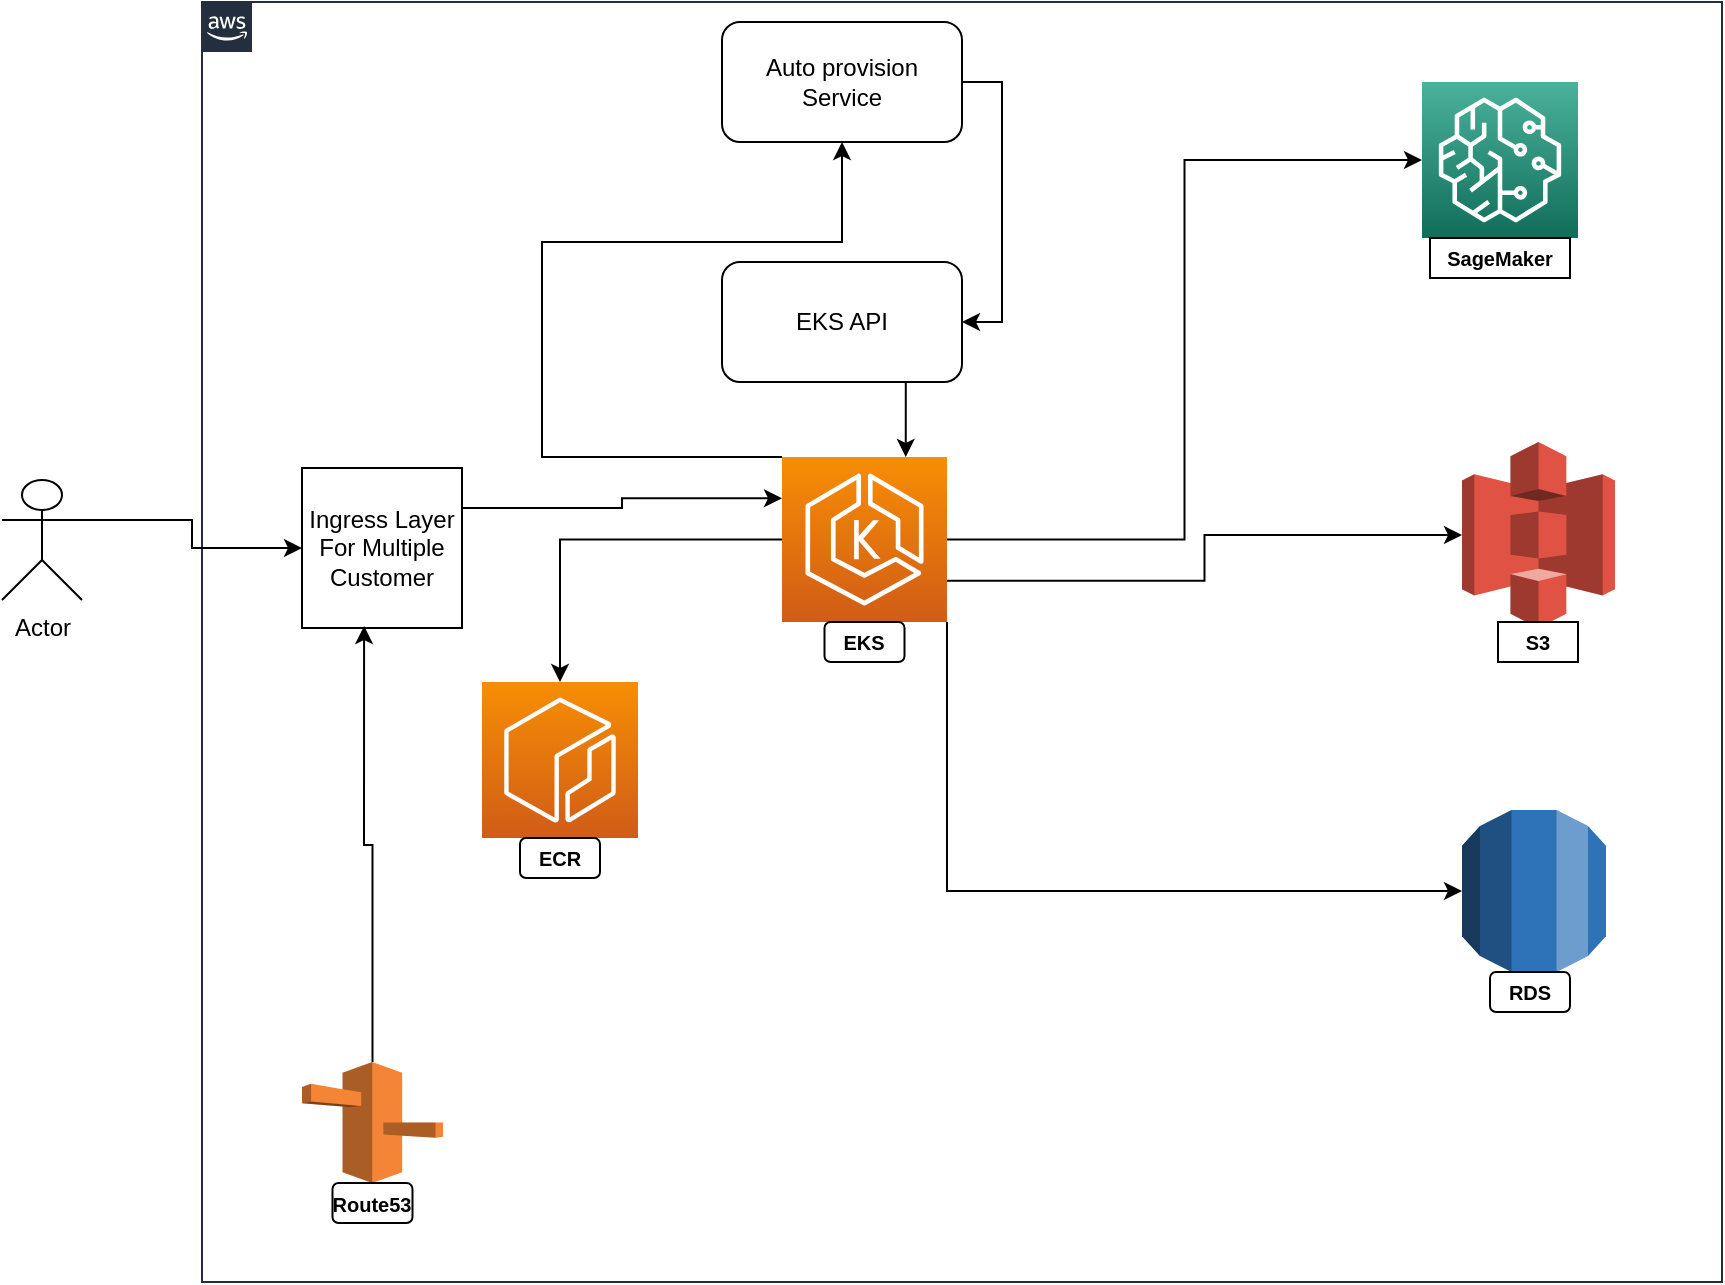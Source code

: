 <mxfile version="14.4.4" type="github">
  <diagram id="Ht1M8jgEwFfnCIfOTk4-" name="Page-1">
    <mxGraphModel dx="1186" dy="614" grid="1" gridSize="10" guides="1" tooltips="1" connect="1" arrows="1" fold="1" page="1" pageScale="1" pageWidth="1169" pageHeight="827" math="0" shadow="0">
      <root>
        <mxCell id="0" />
        <mxCell id="1" parent="0" />
        <mxCell id="UEzPUAAOIrF-is8g5C7q-205" value="" style="points=[[0,0],[0.25,0],[0.5,0],[0.75,0],[1,0],[1,0.25],[1,0.5],[1,0.75],[1,1],[0.75,1],[0.5,1],[0.25,1],[0,1],[0,0.75],[0,0.5],[0,0.25]];outlineConnect=0;gradientColor=none;html=1;whiteSpace=wrap;fontSize=12;fontStyle=0;shape=mxgraph.aws4.group;grIcon=mxgraph.aws4.group_aws_cloud_alt;strokeColor=#232F3E;fillColor=none;verticalAlign=top;align=left;spacingLeft=30;fontColor=#232F3E;dashed=0;labelBackgroundColor=#ffffff;" parent="1" vertex="1">
          <mxGeometry x="110" y="10" width="760" height="640" as="geometry" />
        </mxCell>
        <mxCell id="2Uq6SuIbr6Cx3AYgGHMR-1" value="" style="points=[[0,0,0],[0.25,0,0],[0.5,0,0],[0.75,0,0],[1,0,0],[0,1,0],[0.25,1,0],[0.5,1,0],[0.75,1,0],[1,1,0],[0,0.25,0],[0,0.5,0],[0,0.75,0],[1,0.25,0],[1,0.5,0],[1,0.75,0]];outlineConnect=0;fontColor=#232F3E;gradientColor=#F78E04;gradientDirection=north;fillColor=#D05C17;strokeColor=#ffffff;dashed=0;verticalLabelPosition=bottom;verticalAlign=top;align=center;html=1;fontSize=12;fontStyle=0;aspect=fixed;shape=mxgraph.aws4.resourceIcon;resIcon=mxgraph.aws4.ecr;" vertex="1" parent="1">
          <mxGeometry x="250" y="350" width="78" height="78" as="geometry" />
        </mxCell>
        <mxCell id="2Uq6SuIbr6Cx3AYgGHMR-4" style="edgeStyle=orthogonalEdgeStyle;rounded=0;orthogonalLoop=1;jettySize=auto;html=1;" edge="1" parent="1" source="2Uq6SuIbr6Cx3AYgGHMR-2" target="2Uq6SuIbr6Cx3AYgGHMR-1">
          <mxGeometry relative="1" as="geometry" />
        </mxCell>
        <mxCell id="2Uq6SuIbr6Cx3AYgGHMR-6" style="edgeStyle=orthogonalEdgeStyle;rounded=0;orthogonalLoop=1;jettySize=auto;html=1;entryX=0;entryY=0.5;entryDx=0;entryDy=0;entryPerimeter=0;" edge="1" parent="1" source="2Uq6SuIbr6Cx3AYgGHMR-2" target="2Uq6SuIbr6Cx3AYgGHMR-5">
          <mxGeometry relative="1" as="geometry" />
        </mxCell>
        <mxCell id="2Uq6SuIbr6Cx3AYgGHMR-8" style="edgeStyle=orthogonalEdgeStyle;rounded=0;orthogonalLoop=1;jettySize=auto;html=1;exitX=1;exitY=0.75;exitDx=0;exitDy=0;exitPerimeter=0;entryX=0;entryY=0.5;entryDx=0;entryDy=0;entryPerimeter=0;" edge="1" parent="1" source="2Uq6SuIbr6Cx3AYgGHMR-2" target="2Uq6SuIbr6Cx3AYgGHMR-7">
          <mxGeometry relative="1" as="geometry" />
        </mxCell>
        <mxCell id="2Uq6SuIbr6Cx3AYgGHMR-20" style="edgeStyle=orthogonalEdgeStyle;rounded=0;orthogonalLoop=1;jettySize=auto;html=1;exitX=0;exitY=0;exitDx=0;exitDy=0;exitPerimeter=0;" edge="1" parent="1" source="2Uq6SuIbr6Cx3AYgGHMR-2" target="2Uq6SuIbr6Cx3AYgGHMR-18">
          <mxGeometry relative="1" as="geometry">
            <Array as="points">
              <mxPoint x="280" y="238" />
              <mxPoint x="280" y="130" />
              <mxPoint x="430" y="130" />
            </Array>
          </mxGeometry>
        </mxCell>
        <mxCell id="2Uq6SuIbr6Cx3AYgGHMR-24" style="edgeStyle=orthogonalEdgeStyle;rounded=0;orthogonalLoop=1;jettySize=auto;html=1;exitX=1;exitY=1;exitDx=0;exitDy=0;exitPerimeter=0;entryX=0;entryY=0.5;entryDx=0;entryDy=0;entryPerimeter=0;" edge="1" parent="1" source="2Uq6SuIbr6Cx3AYgGHMR-2" target="2Uq6SuIbr6Cx3AYgGHMR-23">
          <mxGeometry relative="1" as="geometry" />
        </mxCell>
        <mxCell id="2Uq6SuIbr6Cx3AYgGHMR-2" value="" style="points=[[0,0,0],[0.25,0,0],[0.5,0,0],[0.75,0,0],[1,0,0],[0,1,0],[0.25,1,0],[0.5,1,0],[0.75,1,0],[1,1,0],[0,0.25,0],[0,0.5,0],[0,0.75,0],[1,0.25,0],[1,0.5,0],[1,0.75,0]];outlineConnect=0;fontColor=#232F3E;gradientColor=#F78E04;gradientDirection=north;fillColor=#D05C17;strokeColor=#ffffff;dashed=0;verticalLabelPosition=bottom;verticalAlign=top;align=center;html=1;fontSize=12;fontStyle=0;aspect=fixed;shape=mxgraph.aws4.resourceIcon;resIcon=mxgraph.aws4.eks;" vertex="1" parent="1">
          <mxGeometry x="400" y="237.5" width="82.5" height="82.5" as="geometry" />
        </mxCell>
        <mxCell id="2Uq6SuIbr6Cx3AYgGHMR-5" value="" style="points=[[0,0,0],[0.25,0,0],[0.5,0,0],[0.75,0,0],[1,0,0],[0,1,0],[0.25,1,0],[0.5,1,0],[0.75,1,0],[1,1,0],[0,0.25,0],[0,0.5,0],[0,0.75,0],[1,0.25,0],[1,0.5,0],[1,0.75,0]];outlineConnect=0;fontColor=#232F3E;gradientColor=#4AB29A;gradientDirection=north;fillColor=#116D5B;strokeColor=#ffffff;dashed=0;verticalLabelPosition=bottom;verticalAlign=top;align=center;html=1;fontSize=12;fontStyle=0;aspect=fixed;shape=mxgraph.aws4.resourceIcon;resIcon=mxgraph.aws4.sagemaker;" vertex="1" parent="1">
          <mxGeometry x="720" y="50" width="78" height="78" as="geometry" />
        </mxCell>
        <mxCell id="2Uq6SuIbr6Cx3AYgGHMR-7" value="" style="outlineConnect=0;dashed=0;verticalLabelPosition=bottom;verticalAlign=top;align=center;html=1;shape=mxgraph.aws3.s3;fillColor=#E05243;gradientColor=none;" vertex="1" parent="1">
          <mxGeometry x="740" y="230" width="76.5" height="93" as="geometry" />
        </mxCell>
        <mxCell id="2Uq6SuIbr6Cx3AYgGHMR-9" value="" style="text;html=1;strokeColor=none;fillColor=none;align=center;verticalAlign=middle;whiteSpace=wrap;rounded=0;" vertex="1" parent="1">
          <mxGeometry x="460" y="200" width="40" height="20" as="geometry" />
        </mxCell>
        <mxCell id="2Uq6SuIbr6Cx3AYgGHMR-10" value="&lt;font size=&quot;1&quot;&gt;&lt;b&gt;ECR&lt;/b&gt;&lt;/font&gt;" style="rounded=1;whiteSpace=wrap;html=1;" vertex="1" parent="1">
          <mxGeometry x="269" y="428" width="40" height="20" as="geometry" />
        </mxCell>
        <mxCell id="2Uq6SuIbr6Cx3AYgGHMR-13" value="&lt;font size=&quot;1&quot;&gt;&lt;b&gt;EKS&lt;/b&gt;&lt;/font&gt;" style="rounded=1;whiteSpace=wrap;html=1;" vertex="1" parent="1">
          <mxGeometry x="421.25" y="320" width="40" height="20" as="geometry" />
        </mxCell>
        <mxCell id="2Uq6SuIbr6Cx3AYgGHMR-14" value="&lt;font size=&quot;1&quot;&gt;&lt;b&gt;S3&lt;/b&gt;&lt;/font&gt;" style="rounded=1;whiteSpace=wrap;html=1;arcSize=0;" vertex="1" parent="1">
          <mxGeometry x="758" y="320" width="40" height="20" as="geometry" />
        </mxCell>
        <mxCell id="2Uq6SuIbr6Cx3AYgGHMR-15" value="&lt;font size=&quot;1&quot;&gt;&lt;b&gt;SageMaker&lt;/b&gt;&lt;/font&gt;" style="rounded=1;whiteSpace=wrap;html=1;arcSize=0;" vertex="1" parent="1">
          <mxGeometry x="724" y="128" width="70" height="20" as="geometry" />
        </mxCell>
        <mxCell id="2Uq6SuIbr6Cx3AYgGHMR-21" style="edgeStyle=orthogonalEdgeStyle;rounded=0;orthogonalLoop=1;jettySize=auto;html=1;exitX=1;exitY=0.5;exitDx=0;exitDy=0;entryX=1;entryY=0.5;entryDx=0;entryDy=0;" edge="1" parent="1" source="2Uq6SuIbr6Cx3AYgGHMR-18" target="2Uq6SuIbr6Cx3AYgGHMR-19">
          <mxGeometry relative="1" as="geometry" />
        </mxCell>
        <mxCell id="2Uq6SuIbr6Cx3AYgGHMR-18" value="Auto provision Service" style="rounded=1;whiteSpace=wrap;html=1;" vertex="1" parent="1">
          <mxGeometry x="370" y="20" width="120" height="60" as="geometry" />
        </mxCell>
        <mxCell id="2Uq6SuIbr6Cx3AYgGHMR-22" style="edgeStyle=orthogonalEdgeStyle;rounded=0;orthogonalLoop=1;jettySize=auto;html=1;exitX=0.75;exitY=1;exitDx=0;exitDy=0;entryX=0.75;entryY=0;entryDx=0;entryDy=0;entryPerimeter=0;" edge="1" parent="1" source="2Uq6SuIbr6Cx3AYgGHMR-19" target="2Uq6SuIbr6Cx3AYgGHMR-2">
          <mxGeometry relative="1" as="geometry" />
        </mxCell>
        <mxCell id="2Uq6SuIbr6Cx3AYgGHMR-19" value="EKS API" style="rounded=1;whiteSpace=wrap;html=1;" vertex="1" parent="1">
          <mxGeometry x="370" y="140" width="120" height="60" as="geometry" />
        </mxCell>
        <mxCell id="2Uq6SuIbr6Cx3AYgGHMR-23" value="" style="outlineConnect=0;dashed=0;verticalLabelPosition=bottom;verticalAlign=top;align=center;html=1;shape=mxgraph.aws3.rds;fillColor=#2E73B8;gradientColor=none;" vertex="1" parent="1">
          <mxGeometry x="740" y="414" width="72" height="81" as="geometry" />
        </mxCell>
        <mxCell id="2Uq6SuIbr6Cx3AYgGHMR-25" value="&lt;font size=&quot;1&quot;&gt;&lt;b&gt;RDS&lt;/b&gt;&lt;/font&gt;" style="rounded=1;whiteSpace=wrap;html=1;" vertex="1" parent="1">
          <mxGeometry x="754" y="495" width="40" height="20" as="geometry" />
        </mxCell>
        <mxCell id="2Uq6SuIbr6Cx3AYgGHMR-27" style="edgeStyle=orthogonalEdgeStyle;rounded=0;orthogonalLoop=1;jettySize=auto;html=1;exitX=1;exitY=0.25;exitDx=0;exitDy=0;entryX=0;entryY=0.25;entryDx=0;entryDy=0;entryPerimeter=0;" edge="1" parent="1" source="2Uq6SuIbr6Cx3AYgGHMR-26" target="2Uq6SuIbr6Cx3AYgGHMR-2">
          <mxGeometry relative="1" as="geometry" />
        </mxCell>
        <mxCell id="2Uq6SuIbr6Cx3AYgGHMR-26" value="Ingress Layer For Multiple Customer" style="whiteSpace=wrap;html=1;aspect=fixed;" vertex="1" parent="1">
          <mxGeometry x="160" y="243" width="80" height="80" as="geometry" />
        </mxCell>
        <mxCell id="2Uq6SuIbr6Cx3AYgGHMR-29" style="edgeStyle=orthogonalEdgeStyle;rounded=0;orthogonalLoop=1;jettySize=auto;html=1;entryX=0.388;entryY=0.988;entryDx=0;entryDy=0;entryPerimeter=0;" edge="1" parent="1" source="2Uq6SuIbr6Cx3AYgGHMR-28" target="2Uq6SuIbr6Cx3AYgGHMR-26">
          <mxGeometry relative="1" as="geometry" />
        </mxCell>
        <mxCell id="2Uq6SuIbr6Cx3AYgGHMR-28" value="" style="outlineConnect=0;dashed=0;verticalLabelPosition=bottom;verticalAlign=top;align=center;html=1;shape=mxgraph.aws3.route_53;fillColor=#F58536;gradientColor=none;" vertex="1" parent="1">
          <mxGeometry x="160" y="540" width="70.5" height="60.5" as="geometry" />
        </mxCell>
        <mxCell id="2Uq6SuIbr6Cx3AYgGHMR-30" value="&lt;font size=&quot;1&quot;&gt;&lt;b&gt;Route53&lt;/b&gt;&lt;/font&gt;" style="rounded=1;whiteSpace=wrap;html=1;" vertex="1" parent="1">
          <mxGeometry x="175.25" y="600.5" width="40" height="20" as="geometry" />
        </mxCell>
        <mxCell id="2Uq6SuIbr6Cx3AYgGHMR-32" style="edgeStyle=orthogonalEdgeStyle;rounded=0;orthogonalLoop=1;jettySize=auto;html=1;exitX=1;exitY=0.333;exitDx=0;exitDy=0;exitPerimeter=0;entryX=0;entryY=0.5;entryDx=0;entryDy=0;" edge="1" parent="1" source="2Uq6SuIbr6Cx3AYgGHMR-31" target="2Uq6SuIbr6Cx3AYgGHMR-26">
          <mxGeometry relative="1" as="geometry" />
        </mxCell>
        <mxCell id="2Uq6SuIbr6Cx3AYgGHMR-31" value="Actor" style="shape=umlActor;verticalLabelPosition=bottom;verticalAlign=top;html=1;outlineConnect=0;" vertex="1" parent="1">
          <mxGeometry x="10" y="249" width="40" height="60" as="geometry" />
        </mxCell>
      </root>
    </mxGraphModel>
  </diagram>
</mxfile>
